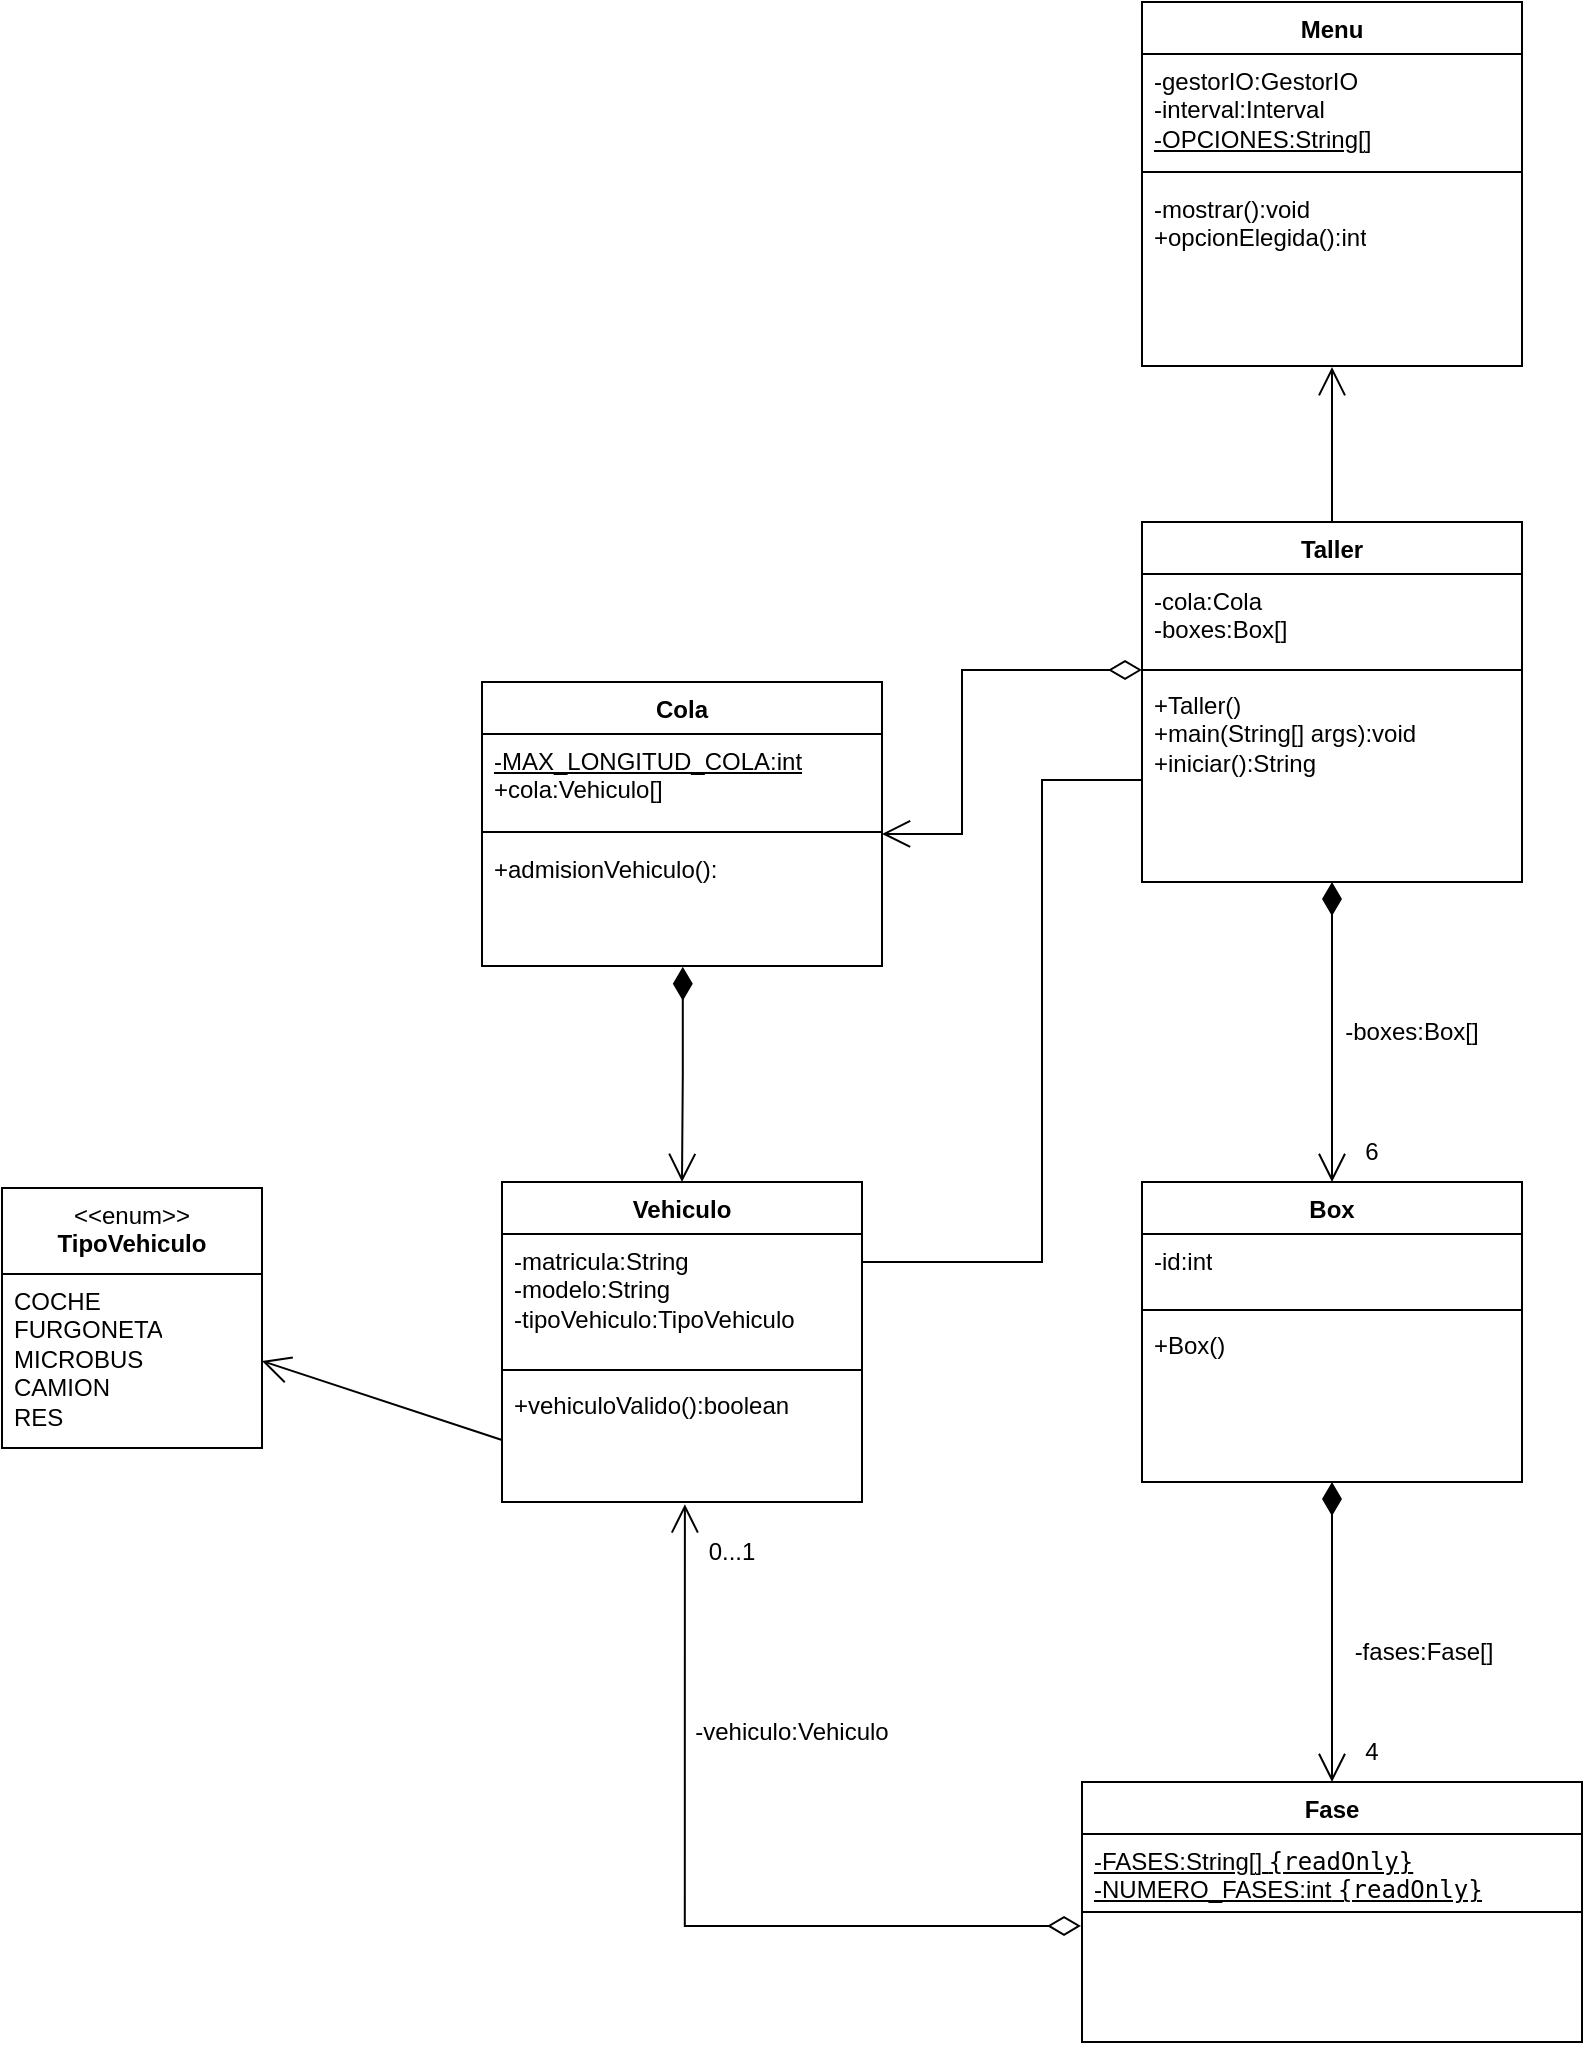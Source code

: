 <mxfile version="22.1.12" type="device">
  <diagram name="Page-1" id="sTLAMJMNHMfNNX3CN_xu">
    <mxGraphModel dx="1444" dy="1849" grid="1" gridSize="10" guides="1" tooltips="1" connect="1" arrows="1" fold="1" page="1" pageScale="1" pageWidth="850" pageHeight="1100" math="0" shadow="0">
      <root>
        <mxCell id="0" />
        <mxCell id="1" parent="0" />
        <mxCell id="szpsS0fDMcULSdf4ZJBi-1" value="Taller" style="swimlane;fontStyle=1;align=center;verticalAlign=top;childLayout=stackLayout;horizontal=1;startSize=26;horizontalStack=0;resizeParent=1;resizeParentMax=0;resizeLast=0;collapsible=1;marginBottom=0;whiteSpace=wrap;html=1;" parent="1" vertex="1">
          <mxGeometry x="610" y="-10" width="190" height="180" as="geometry" />
        </mxCell>
        <mxCell id="szpsS0fDMcULSdf4ZJBi-2" value="-cola:Cola&lt;br style=&quot;border-color: var(--border-color);&quot;&gt;-boxes:Box[]" style="text;strokeColor=none;fillColor=none;align=left;verticalAlign=top;spacingLeft=4;spacingRight=4;overflow=hidden;rotatable=0;points=[[0,0.5],[1,0.5]];portConstraint=eastwest;whiteSpace=wrap;html=1;" parent="szpsS0fDMcULSdf4ZJBi-1" vertex="1">
          <mxGeometry y="26" width="190" height="44" as="geometry" />
        </mxCell>
        <mxCell id="szpsS0fDMcULSdf4ZJBi-3" value="" style="line;strokeWidth=1;fillColor=none;align=left;verticalAlign=middle;spacingTop=-1;spacingLeft=3;spacingRight=3;rotatable=0;labelPosition=right;points=[];portConstraint=eastwest;strokeColor=inherit;" parent="szpsS0fDMcULSdf4ZJBi-1" vertex="1">
          <mxGeometry y="70" width="190" height="8" as="geometry" />
        </mxCell>
        <mxCell id="szpsS0fDMcULSdf4ZJBi-4" value="+Taller()&lt;br&gt;+main(String[] args):void&lt;br&gt;+iniciar():String" style="text;strokeColor=none;fillColor=none;align=left;verticalAlign=top;spacingLeft=4;spacingRight=4;overflow=hidden;rotatable=0;points=[[0,0.5],[1,0.5]];portConstraint=eastwest;whiteSpace=wrap;html=1;" parent="szpsS0fDMcULSdf4ZJBi-1" vertex="1">
          <mxGeometry y="78" width="190" height="102" as="geometry" />
        </mxCell>
        <mxCell id="CRdkFB1iniQtbO10i1_w-1" value="&lt;span style=&quot;font-weight: normal;&quot;&gt;&amp;lt;&amp;lt;enum&amp;gt;&amp;gt;&lt;br&gt;&lt;/span&gt;TipoVehiculo" style="swimlane;fontStyle=1;align=center;verticalAlign=top;childLayout=stackLayout;horizontal=1;startSize=43;horizontalStack=0;resizeParent=1;resizeParentMax=0;resizeLast=0;collapsible=1;marginBottom=0;whiteSpace=wrap;html=1;" parent="1" vertex="1">
          <mxGeometry x="40" y="323" width="130" height="130" as="geometry">
            <mxRectangle x="50" y="190" width="110" height="40" as="alternateBounds" />
          </mxGeometry>
        </mxCell>
        <mxCell id="CRdkFB1iniQtbO10i1_w-4" value="COCHE&lt;br&gt;FURGONETA&lt;br&gt;MICROBUS&lt;br&gt;CAMION&lt;br&gt;RES" style="text;strokeColor=none;fillColor=none;align=left;verticalAlign=top;spacingLeft=4;spacingRight=4;overflow=hidden;rotatable=0;points=[[0,0.5],[1,0.5]];portConstraint=eastwest;whiteSpace=wrap;html=1;" parent="CRdkFB1iniQtbO10i1_w-1" vertex="1">
          <mxGeometry y="43" width="130" height="87" as="geometry" />
        </mxCell>
        <mxCell id="CRdkFB1iniQtbO10i1_w-9" value="Fase" style="swimlane;fontStyle=1;align=center;verticalAlign=top;childLayout=stackLayout;horizontal=1;startSize=26;horizontalStack=0;resizeParent=1;resizeParentMax=0;resizeLast=0;collapsible=1;marginBottom=0;whiteSpace=wrap;html=1;" parent="1" vertex="1">
          <mxGeometry x="580" y="620" width="250" height="130" as="geometry" />
        </mxCell>
        <mxCell id="CRdkFB1iniQtbO10i1_w-10" value="&lt;span style=&quot;border-color: var(--border-color);&quot;&gt;&lt;u&gt;-FASES:String[]&lt;/u&gt;&lt;/span&gt;&lt;u style=&quot;border-color: var(--border-color);&quot;&gt;&amp;nbsp;&lt;code style=&quot;border-color: var(--border-color);&quot;&gt;{readOnly}&lt;br&gt;&lt;font face=&quot;Helvetica&quot;&gt;-NUMERO_FASES:int&lt;u style=&quot;border-color: var(--border-color);&quot;&gt;&amp;nbsp;&lt;code style=&quot;border-color: var(--border-color);&quot;&gt;{readOnly}&lt;/code&gt;&lt;/u&gt;&lt;/font&gt;&lt;br&gt;&lt;/code&gt;&lt;/u&gt;" style="text;strokeColor=none;fillColor=none;align=left;verticalAlign=top;spacingLeft=4;spacingRight=4;overflow=hidden;rotatable=0;points=[[0,0.5],[1,0.5]];portConstraint=eastwest;whiteSpace=wrap;html=1;" parent="CRdkFB1iniQtbO10i1_w-9" vertex="1">
          <mxGeometry y="26" width="250" height="34" as="geometry" />
        </mxCell>
        <mxCell id="CRdkFB1iniQtbO10i1_w-11" value="" style="line;strokeWidth=1;fillColor=none;align=left;verticalAlign=middle;spacingTop=-1;spacingLeft=3;spacingRight=3;rotatable=0;labelPosition=right;points=[];portConstraint=eastwest;strokeColor=inherit;" parent="CRdkFB1iniQtbO10i1_w-9" vertex="1">
          <mxGeometry y="60" width="250" height="10" as="geometry" />
        </mxCell>
        <mxCell id="CRdkFB1iniQtbO10i1_w-12" value="&amp;nbsp;" style="text;strokeColor=none;fillColor=none;align=left;verticalAlign=top;spacingLeft=4;spacingRight=4;overflow=hidden;rotatable=0;points=[[0,0.5],[1,0.5]];portConstraint=eastwest;whiteSpace=wrap;html=1;" parent="CRdkFB1iniQtbO10i1_w-9" vertex="1">
          <mxGeometry y="70" width="250" height="60" as="geometry" />
        </mxCell>
        <mxCell id="CRdkFB1iniQtbO10i1_w-15" value="" style="endArrow=open;html=1;endSize=12;startArrow=diamondThin;startSize=14;startFill=1;edgeStyle=orthogonalEdgeStyle;align=left;verticalAlign=bottom;rounded=0;entryX=0.5;entryY=0;entryDx=0;entryDy=0;exitX=0.5;exitY=1;exitDx=0;exitDy=0;exitPerimeter=0;" parent="1" source="CRdkFB1iniQtbO10i1_w-26" target="CRdkFB1iniQtbO10i1_w-9" edge="1">
          <mxGeometry x="-1" y="3" relative="1" as="geometry">
            <mxPoint x="705" y="486" as="sourcePoint" />
            <mxPoint x="704" y="530" as="targetPoint" />
          </mxGeometry>
        </mxCell>
        <mxCell id="CRdkFB1iniQtbO10i1_w-17" value="Cola" style="swimlane;fontStyle=1;align=center;verticalAlign=top;childLayout=stackLayout;horizontal=1;startSize=26;horizontalStack=0;resizeParent=1;resizeParentMax=0;resizeLast=0;collapsible=1;marginBottom=0;whiteSpace=wrap;html=1;" parent="1" vertex="1">
          <mxGeometry x="280" y="70" width="200" height="142" as="geometry" />
        </mxCell>
        <mxCell id="CRdkFB1iniQtbO10i1_w-18" value="&lt;u&gt;-MAX_LONGITUD_COLA:int&lt;/u&gt;&lt;br&gt;+cola:Vehiculo[]" style="text;strokeColor=none;fillColor=none;align=left;verticalAlign=top;spacingLeft=4;spacingRight=4;overflow=hidden;rotatable=0;points=[[0,0.5],[1,0.5]];portConstraint=eastwest;whiteSpace=wrap;html=1;" parent="CRdkFB1iniQtbO10i1_w-17" vertex="1">
          <mxGeometry y="26" width="200" height="44" as="geometry" />
        </mxCell>
        <mxCell id="CRdkFB1iniQtbO10i1_w-19" value="" style="line;strokeWidth=1;fillColor=none;align=left;verticalAlign=middle;spacingTop=-1;spacingLeft=3;spacingRight=3;rotatable=0;labelPosition=right;points=[];portConstraint=eastwest;strokeColor=inherit;" parent="CRdkFB1iniQtbO10i1_w-17" vertex="1">
          <mxGeometry y="70" width="200" height="10" as="geometry" />
        </mxCell>
        <mxCell id="CRdkFB1iniQtbO10i1_w-20" value="+admisionVehiculo():" style="text;strokeColor=none;fillColor=none;align=left;verticalAlign=top;spacingLeft=4;spacingRight=4;overflow=hidden;rotatable=0;points=[[0,0.5],[1,0.5]];portConstraint=eastwest;whiteSpace=wrap;html=1;" parent="CRdkFB1iniQtbO10i1_w-17" vertex="1">
          <mxGeometry y="80" width="200" height="62" as="geometry" />
        </mxCell>
        <mxCell id="CRdkFB1iniQtbO10i1_w-21" value="" style="endArrow=open;html=1;endSize=12;startArrow=diamondThin;startSize=14;startFill=0;edgeStyle=orthogonalEdgeStyle;align=left;verticalAlign=bottom;rounded=0;exitX=0;exitY=0.5;exitDx=0;exitDy=0;exitPerimeter=0;entryX=1;entryY=-0.065;entryDx=0;entryDy=0;entryPerimeter=0;" parent="1" source="szpsS0fDMcULSdf4ZJBi-3" target="CRdkFB1iniQtbO10i1_w-20" edge="1">
          <mxGeometry x="-1" y="3" relative="1" as="geometry">
            <mxPoint x="360" y="284" as="sourcePoint" />
            <mxPoint x="520" y="284" as="targetPoint" />
            <Array as="points">
              <mxPoint x="520" y="64" />
              <mxPoint x="520" y="146" />
            </Array>
          </mxGeometry>
        </mxCell>
        <mxCell id="CRdkFB1iniQtbO10i1_w-23" value="Box" style="swimlane;fontStyle=1;align=center;verticalAlign=top;childLayout=stackLayout;horizontal=1;startSize=26;horizontalStack=0;resizeParent=1;resizeParentMax=0;resizeLast=0;collapsible=1;marginBottom=0;whiteSpace=wrap;html=1;" parent="1" vertex="1">
          <mxGeometry x="610" y="320" width="190" height="150" as="geometry" />
        </mxCell>
        <mxCell id="CRdkFB1iniQtbO10i1_w-24" value="-id:int&lt;br&gt;" style="text;strokeColor=none;fillColor=none;align=left;verticalAlign=top;spacingLeft=4;spacingRight=4;overflow=hidden;rotatable=0;points=[[0,0.5],[1,0.5]];portConstraint=eastwest;whiteSpace=wrap;html=1;" parent="CRdkFB1iniQtbO10i1_w-23" vertex="1">
          <mxGeometry y="26" width="190" height="34" as="geometry" />
        </mxCell>
        <mxCell id="CRdkFB1iniQtbO10i1_w-25" value="" style="line;strokeWidth=1;fillColor=none;align=left;verticalAlign=middle;spacingTop=-1;spacingLeft=3;spacingRight=3;rotatable=0;labelPosition=right;points=[];portConstraint=eastwest;strokeColor=inherit;" parent="CRdkFB1iniQtbO10i1_w-23" vertex="1">
          <mxGeometry y="60" width="190" height="8" as="geometry" />
        </mxCell>
        <mxCell id="CRdkFB1iniQtbO10i1_w-26" value="+Box()" style="text;strokeColor=none;fillColor=none;align=left;verticalAlign=top;spacingLeft=4;spacingRight=4;overflow=hidden;rotatable=0;points=[[0,0.5],[1,0.5]];portConstraint=eastwest;whiteSpace=wrap;html=1;" parent="CRdkFB1iniQtbO10i1_w-23" vertex="1">
          <mxGeometry y="68" width="190" height="82" as="geometry" />
        </mxCell>
        <mxCell id="CRdkFB1iniQtbO10i1_w-27" value="Vehiculo" style="swimlane;fontStyle=1;align=center;verticalAlign=top;childLayout=stackLayout;horizontal=1;startSize=26;horizontalStack=0;resizeParent=1;resizeParentMax=0;resizeLast=0;collapsible=1;marginBottom=0;whiteSpace=wrap;html=1;" parent="1" vertex="1">
          <mxGeometry x="290" y="320" width="180" height="160" as="geometry" />
        </mxCell>
        <mxCell id="CRdkFB1iniQtbO10i1_w-28" value="-matricula:String&lt;br&gt;-modelo:String&lt;br&gt;-tipoVehiculo:TipoVehiculo" style="text;strokeColor=none;fillColor=none;align=left;verticalAlign=top;spacingLeft=4;spacingRight=4;overflow=hidden;rotatable=0;points=[[0,0.5],[1,0.5]];portConstraint=eastwest;whiteSpace=wrap;html=1;" parent="CRdkFB1iniQtbO10i1_w-27" vertex="1">
          <mxGeometry y="26" width="180" height="64" as="geometry" />
        </mxCell>
        <mxCell id="CRdkFB1iniQtbO10i1_w-29" value="" style="line;strokeWidth=1;fillColor=none;align=left;verticalAlign=middle;spacingTop=-1;spacingLeft=3;spacingRight=3;rotatable=0;labelPosition=right;points=[];portConstraint=eastwest;strokeColor=inherit;" parent="CRdkFB1iniQtbO10i1_w-27" vertex="1">
          <mxGeometry y="90" width="180" height="8" as="geometry" />
        </mxCell>
        <mxCell id="CRdkFB1iniQtbO10i1_w-30" value="+vehiculoValido():boolean" style="text;strokeColor=none;fillColor=none;align=left;verticalAlign=top;spacingLeft=4;spacingRight=4;overflow=hidden;rotatable=0;points=[[0,0.5],[1,0.5]];portConstraint=eastwest;whiteSpace=wrap;html=1;" parent="CRdkFB1iniQtbO10i1_w-27" vertex="1">
          <mxGeometry y="98" width="180" height="62" as="geometry" />
        </mxCell>
        <mxCell id="CRdkFB1iniQtbO10i1_w-33" value="" style="endArrow=open;html=1;endSize=12;startArrow=diamondThin;startSize=14;startFill=1;edgeStyle=orthogonalEdgeStyle;align=left;verticalAlign=bottom;rounded=0;entryX=0.5;entryY=0;entryDx=0;entryDy=0;exitX=0.502;exitY=1.006;exitDx=0;exitDy=0;exitPerimeter=0;" parent="1" source="CRdkFB1iniQtbO10i1_w-20" target="CRdkFB1iniQtbO10i1_w-27" edge="1">
          <mxGeometry x="-1" y="3" relative="1" as="geometry">
            <mxPoint x="380" y="220" as="sourcePoint" />
            <mxPoint x="380" y="350" as="targetPoint" />
          </mxGeometry>
        </mxCell>
        <mxCell id="CRdkFB1iniQtbO10i1_w-34" value="" style="endArrow=open;html=1;endSize=12;startArrow=diamondThin;startSize=14;startFill=1;edgeStyle=orthogonalEdgeStyle;align=left;verticalAlign=bottom;rounded=0;entryX=0.5;entryY=0;entryDx=0;entryDy=0;exitX=0.5;exitY=1;exitDx=0;exitDy=0;exitPerimeter=0;" parent="1" source="szpsS0fDMcULSdf4ZJBi-4" target="CRdkFB1iniQtbO10i1_w-23" edge="1">
          <mxGeometry x="-1" y="3" relative="1" as="geometry">
            <mxPoint x="705" y="190" as="sourcePoint" />
            <mxPoint x="705" y="320" as="targetPoint" />
          </mxGeometry>
        </mxCell>
        <mxCell id="CRdkFB1iniQtbO10i1_w-35" value="" style="endArrow=open;endFill=1;endSize=12;html=1;rounded=0;exitX=0;exitY=0.5;exitDx=0;exitDy=0;entryX=1;entryY=0.5;entryDx=0;entryDy=0;" parent="1" source="CRdkFB1iniQtbO10i1_w-30" target="CRdkFB1iniQtbO10i1_w-4" edge="1">
          <mxGeometry width="160" relative="1" as="geometry">
            <mxPoint x="280" y="380" as="sourcePoint" />
            <mxPoint x="170" y="380" as="targetPoint" />
          </mxGeometry>
        </mxCell>
        <mxCell id="CRdkFB1iniQtbO10i1_w-36" value="" style="endArrow=open;html=1;endSize=12;startArrow=diamondThin;startSize=14;startFill=0;edgeStyle=orthogonalEdgeStyle;align=left;verticalAlign=bottom;rounded=0;exitX=-0.002;exitY=0.033;exitDx=0;exitDy=0;exitPerimeter=0;entryX=0.508;entryY=1.019;entryDx=0;entryDy=0;entryPerimeter=0;" parent="1" source="CRdkFB1iniQtbO10i1_w-12" target="CRdkFB1iniQtbO10i1_w-30" edge="1">
          <mxGeometry x="-1" y="3" relative="1" as="geometry">
            <mxPoint x="140" y="851.02" as="sourcePoint" />
            <mxPoint x="370" y="470" as="targetPoint" />
            <Array as="points">
              <mxPoint x="381" y="692" />
            </Array>
          </mxGeometry>
        </mxCell>
        <mxCell id="CRdkFB1iniQtbO10i1_w-37" value="-boxes:Box[]" style="text;html=1;strokeColor=none;fillColor=none;align=center;verticalAlign=middle;whiteSpace=wrap;rounded=0;" parent="1" vertex="1">
          <mxGeometry x="710" y="230" width="70" height="30" as="geometry" />
        </mxCell>
        <mxCell id="CRdkFB1iniQtbO10i1_w-38" value="6" style="text;html=1;strokeColor=none;fillColor=none;align=center;verticalAlign=middle;whiteSpace=wrap;rounded=0;" parent="1" vertex="1">
          <mxGeometry x="690" y="290" width="70" height="30" as="geometry" />
        </mxCell>
        <mxCell id="CRdkFB1iniQtbO10i1_w-39" value="-vehiculo:Vehiculo" style="text;html=1;strokeColor=none;fillColor=none;align=center;verticalAlign=middle;whiteSpace=wrap;rounded=0;" parent="1" vertex="1">
          <mxGeometry x="380" y="580" width="110" height="30" as="geometry" />
        </mxCell>
        <mxCell id="CRdkFB1iniQtbO10i1_w-40" value="0...1" style="text;html=1;strokeColor=none;fillColor=none;align=center;verticalAlign=middle;whiteSpace=wrap;rounded=0;" parent="1" vertex="1">
          <mxGeometry x="390" y="490" width="30" height="29" as="geometry" />
        </mxCell>
        <mxCell id="CRdkFB1iniQtbO10i1_w-41" value="-fases:Fase[]" style="text;html=1;strokeColor=none;fillColor=none;align=center;verticalAlign=middle;whiteSpace=wrap;rounded=0;" parent="1" vertex="1">
          <mxGeometry x="708" y="540" width="86" height="30" as="geometry" />
        </mxCell>
        <mxCell id="CRdkFB1iniQtbO10i1_w-42" value="4" style="text;html=1;strokeColor=none;fillColor=none;align=center;verticalAlign=middle;whiteSpace=wrap;rounded=0;" parent="1" vertex="1">
          <mxGeometry x="690" y="590" width="70" height="30" as="geometry" />
        </mxCell>
        <mxCell id="CRdkFB1iniQtbO10i1_w-44" value="Menu" style="swimlane;fontStyle=1;align=center;verticalAlign=top;childLayout=stackLayout;horizontal=1;startSize=26;horizontalStack=0;resizeParent=1;resizeParentMax=0;resizeLast=0;collapsible=1;marginBottom=0;whiteSpace=wrap;html=1;" parent="1" vertex="1">
          <mxGeometry x="610" y="-270" width="190" height="182" as="geometry" />
        </mxCell>
        <mxCell id="CRdkFB1iniQtbO10i1_w-45" value="-gestorIO:GestorIO&lt;br&gt;-interval:Interval&lt;br&gt;&lt;u&gt;-OPCIONES:String[]&lt;/u&gt;" style="text;strokeColor=none;fillColor=none;align=left;verticalAlign=top;spacingLeft=4;spacingRight=4;overflow=hidden;rotatable=0;points=[[0,0.5],[1,0.5]];portConstraint=eastwest;whiteSpace=wrap;html=1;" parent="CRdkFB1iniQtbO10i1_w-44" vertex="1">
          <mxGeometry y="26" width="190" height="54" as="geometry" />
        </mxCell>
        <mxCell id="CRdkFB1iniQtbO10i1_w-46" value="" style="line;strokeWidth=1;fillColor=none;align=left;verticalAlign=middle;spacingTop=-1;spacingLeft=3;spacingRight=3;rotatable=0;labelPosition=right;points=[];portConstraint=eastwest;strokeColor=inherit;" parent="CRdkFB1iniQtbO10i1_w-44" vertex="1">
          <mxGeometry y="80" width="190" height="10" as="geometry" />
        </mxCell>
        <mxCell id="CRdkFB1iniQtbO10i1_w-47" value="-mostrar():void&lt;br&gt;+opcionElegida():int" style="text;strokeColor=none;fillColor=none;align=left;verticalAlign=top;spacingLeft=4;spacingRight=4;overflow=hidden;rotatable=0;points=[[0,0.5],[1,0.5]];portConstraint=eastwest;whiteSpace=wrap;html=1;" parent="CRdkFB1iniQtbO10i1_w-44" vertex="1">
          <mxGeometry y="90" width="190" height="92" as="geometry" />
        </mxCell>
        <mxCell id="CRdkFB1iniQtbO10i1_w-49" value="" style="endArrow=open;endFill=1;endSize=12;html=1;rounded=0;exitX=0.5;exitY=0;exitDx=0;exitDy=0;entryX=0.5;entryY=1.006;entryDx=0;entryDy=0;entryPerimeter=0;" parent="1" source="szpsS0fDMcULSdf4ZJBi-1" target="CRdkFB1iniQtbO10i1_w-47" edge="1">
          <mxGeometry width="160" relative="1" as="geometry">
            <mxPoint x="780" y="-80" as="sourcePoint" />
            <mxPoint x="640" y="-79" as="targetPoint" />
          </mxGeometry>
        </mxCell>
        <mxCell id="CRdkFB1iniQtbO10i1_w-50" style="edgeStyle=orthogonalEdgeStyle;rounded=0;orthogonalLoop=1;jettySize=auto;html=1;exitX=0;exitY=0.5;exitDx=0;exitDy=0;entryX=1;entryY=0.5;entryDx=0;entryDy=0;endArrow=none;endFill=0;" parent="1" source="szpsS0fDMcULSdf4ZJBi-4" target="CRdkFB1iniQtbO10i1_w-28" edge="1">
          <mxGeometry relative="1" as="geometry">
            <Array as="points">
              <mxPoint x="560" y="119" />
              <mxPoint x="560" y="360" />
              <mxPoint x="470" y="360" />
            </Array>
          </mxGeometry>
        </mxCell>
      </root>
    </mxGraphModel>
  </diagram>
</mxfile>
